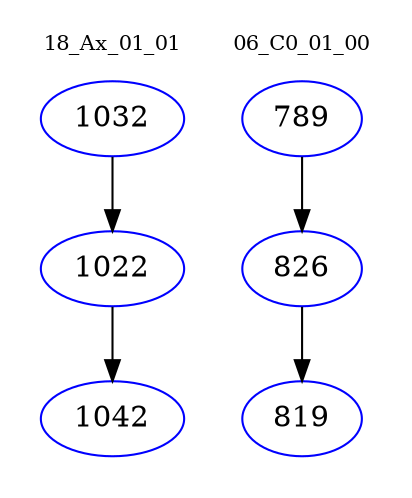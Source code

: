 digraph{
subgraph cluster_0 {
color = white
label = "18_Ax_01_01";
fontsize=10;
T0_1032 [label="1032", color="blue"]
T0_1032 -> T0_1022 [color="black"]
T0_1022 [label="1022", color="blue"]
T0_1022 -> T0_1042 [color="black"]
T0_1042 [label="1042", color="blue"]
}
subgraph cluster_1 {
color = white
label = "06_C0_01_00";
fontsize=10;
T1_789 [label="789", color="blue"]
T1_789 -> T1_826 [color="black"]
T1_826 [label="826", color="blue"]
T1_826 -> T1_819 [color="black"]
T1_819 [label="819", color="blue"]
}
}
